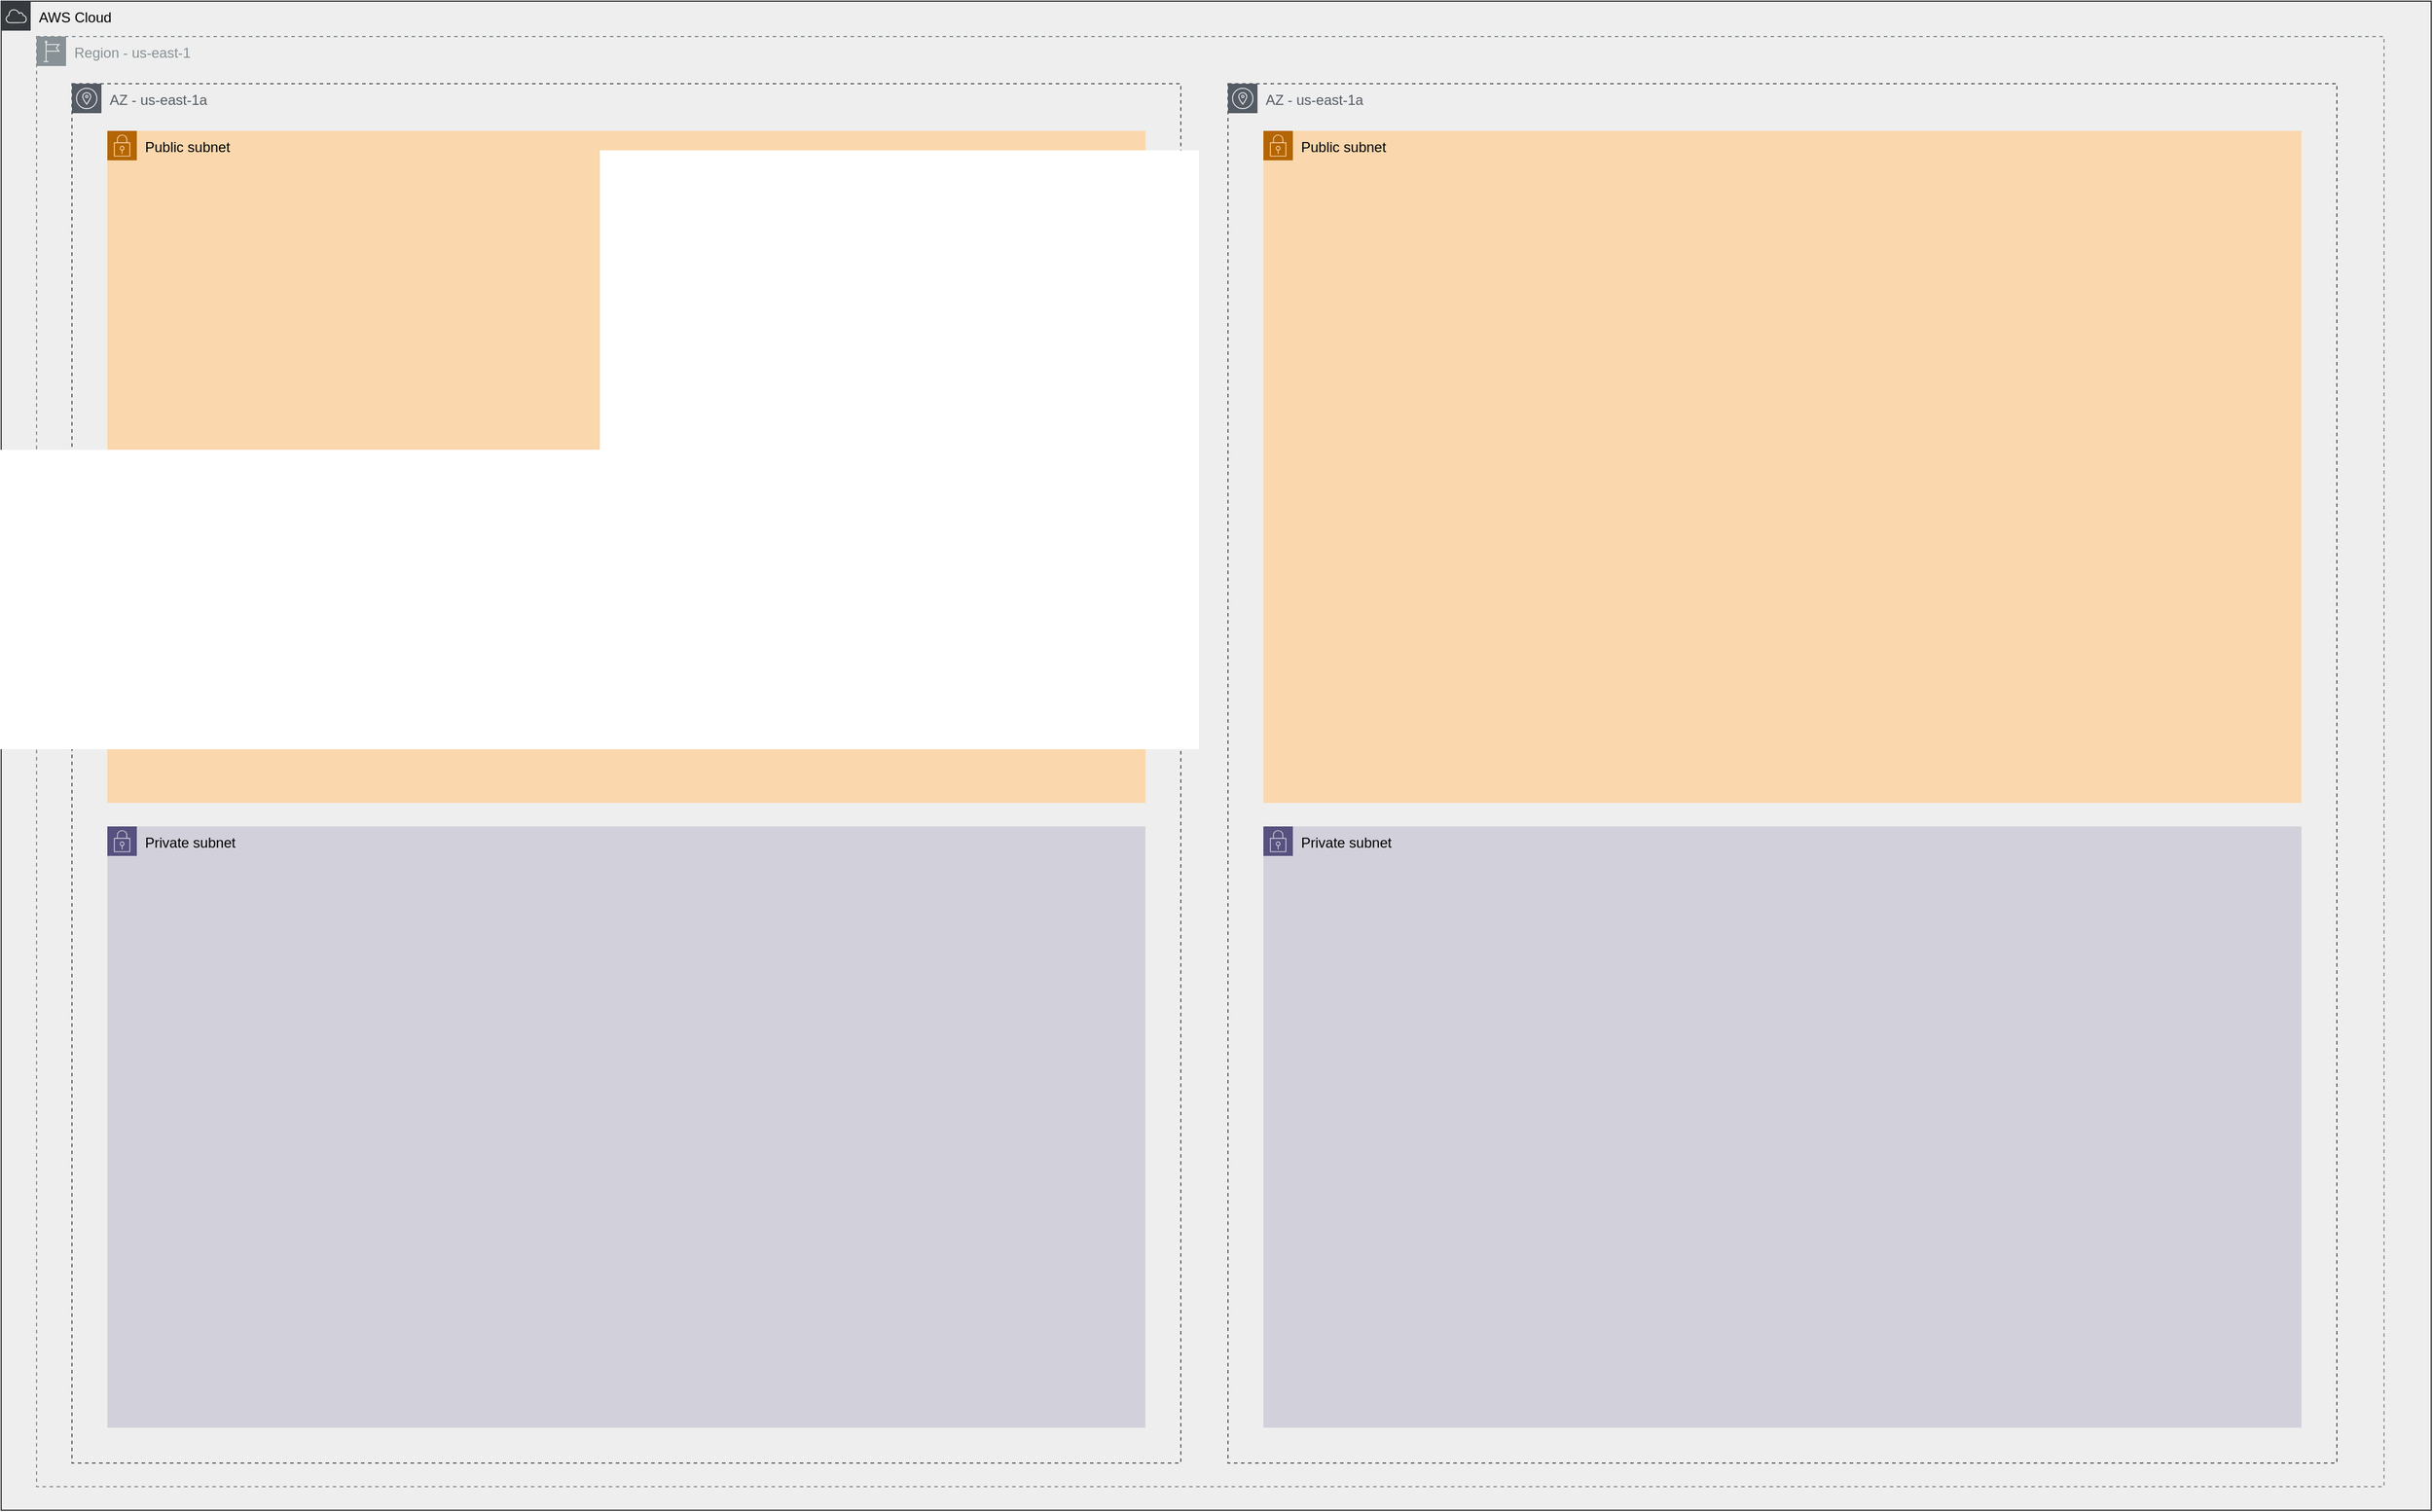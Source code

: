 <mxfile version="24.7.15">
  <diagram name="Page-1" id="gy-ZMK0R2gJEGIWDXKh_">
    <mxGraphModel dx="2221" dy="1583" grid="1" gridSize="10" guides="1" tooltips="1" connect="1" arrows="1" fold="1" page="1" pageScale="1" pageWidth="2550" pageHeight="1440" background="none" math="0" shadow="0">
      <root>
        <mxCell id="0" />
        <mxCell id="1" parent="0" />
        <mxCell id="U5C3Sc-f8BmWUSMq19J6-25" value="AWS Cloud" style="sketch=0;outlineConnect=0;html=1;whiteSpace=wrap;fontSize=12;fontStyle=0;shape=mxgraph.aws4.group;grIcon=mxgraph.aws4.group_aws_cloud;verticalAlign=top;align=left;spacingLeft=30;dashed=0;fillColor=#eeeeee;strokeColor=#36393d;movable=0;resizable=0;rotatable=0;deletable=0;editable=0;locked=1;connectable=0;" vertex="1" parent="1">
          <mxGeometry x="1560" y="760" width="2060" height="1280" as="geometry" />
        </mxCell>
        <mxCell id="U5C3Sc-f8BmWUSMq19J6-29" value="Region - us-east-1" style="sketch=0;outlineConnect=0;gradientColor=none;html=1;whiteSpace=wrap;fontSize=12;fontStyle=0;shape=mxgraph.aws4.group;grIcon=mxgraph.aws4.group_region;strokeColor=#879196;fillColor=none;verticalAlign=top;align=left;spacingLeft=30;fontColor=#879196;dashed=1;movable=0;resizable=0;rotatable=0;deletable=0;editable=0;locked=1;connectable=0;" vertex="1" parent="1">
          <mxGeometry x="1590" y="790" width="1990" height="1230" as="geometry" />
        </mxCell>
        <mxCell id="U5C3Sc-f8BmWUSMq19J6-33" value="AZ - us-east-1a" style="sketch=0;outlineConnect=0;gradientColor=none;html=1;whiteSpace=wrap;fontSize=12;fontStyle=0;shape=mxgraph.aws4.group;grIcon=mxgraph.aws4.group_availability_zone;strokeColor=#545B64;fillColor=none;verticalAlign=top;align=left;spacingLeft=30;fontColor=#545B64;dashed=1;movable=0;resizable=0;rotatable=0;deletable=0;editable=0;locked=1;connectable=0;" vertex="1" parent="1">
          <mxGeometry x="1620" y="830" width="940" height="1170" as="geometry" />
        </mxCell>
        <mxCell id="U5C3Sc-f8BmWUSMq19J6-51" value="Public subnet" style="points=[[0,0],[0.25,0],[0.5,0],[0.75,0],[1,0],[1,0.25],[1,0.5],[1,0.75],[1,1],[0.75,1],[0.5,1],[0.25,1],[0,1],[0,0.75],[0,0.5],[0,0.25]];outlineConnect=0;html=1;whiteSpace=wrap;fontSize=12;fontStyle=0;container=1;pointerEvents=0;collapsible=0;recursiveResize=0;shape=mxgraph.aws4.group;grIcon=mxgraph.aws4.group_security_group;grStroke=0;strokeColor=#b46504;fillColor=#fad7ac;verticalAlign=top;align=left;spacingLeft=30;dashed=0;movable=0;resizable=0;rotatable=0;deletable=0;editable=0;locked=1;connectable=0;" vertex="1" parent="1">
          <mxGeometry x="1650" y="870" width="880" height="570" as="geometry" />
        </mxCell>
        <mxCell id="U5C3Sc-f8BmWUSMq19J6-52" value="Private subnet" style="points=[[0,0],[0.25,0],[0.5,0],[0.75,0],[1,0],[1,0.25],[1,0.5],[1,0.75],[1,1],[0.75,1],[0.5,1],[0.25,1],[0,1],[0,0.75],[0,0.5],[0,0.25]];outlineConnect=0;html=1;whiteSpace=wrap;fontSize=12;fontStyle=0;container=1;pointerEvents=0;collapsible=0;recursiveResize=0;shape=mxgraph.aws4.group;grIcon=mxgraph.aws4.group_security_group;grStroke=0;verticalAlign=top;align=left;spacingLeft=30;dashed=1;dashPattern=8 8;noLabel=0;fixDash=0;fillColor=#d2d1db;strokeColor=#56517e;movable=0;resizable=0;rotatable=0;deletable=0;editable=0;locked=1;connectable=0;" vertex="1" parent="1">
          <mxGeometry x="1650" y="1460" width="880" height="510" as="geometry" />
        </mxCell>
        <mxCell id="U5C3Sc-f8BmWUSMq19J6-55" value="AZ - us-east-1a" style="sketch=0;outlineConnect=0;gradientColor=none;html=1;whiteSpace=wrap;fontSize=12;fontStyle=0;shape=mxgraph.aws4.group;grIcon=mxgraph.aws4.group_availability_zone;strokeColor=#545B64;fillColor=none;verticalAlign=top;align=left;spacingLeft=30;fontColor=#545B64;dashed=1;movable=0;resizable=0;rotatable=0;deletable=0;editable=0;locked=1;connectable=0;" vertex="1" parent="1">
          <mxGeometry x="2600" y="830" width="940" height="1170" as="geometry" />
        </mxCell>
        <mxCell id="U5C3Sc-f8BmWUSMq19J6-56" value="Public subnet" style="points=[[0,0],[0.25,0],[0.5,0],[0.75,0],[1,0],[1,0.25],[1,0.5],[1,0.75],[1,1],[0.75,1],[0.5,1],[0.25,1],[0,1],[0,0.75],[0,0.5],[0,0.25]];outlineConnect=0;html=1;whiteSpace=wrap;fontSize=12;fontStyle=0;container=1;pointerEvents=0;collapsible=0;recursiveResize=0;shape=mxgraph.aws4.group;grIcon=mxgraph.aws4.group_security_group;grStroke=0;strokeColor=#b46504;fillColor=#fad7ac;verticalAlign=top;align=left;spacingLeft=30;dashed=0;movable=0;resizable=0;rotatable=0;deletable=0;editable=0;locked=1;connectable=0;" vertex="1" parent="1">
          <mxGeometry x="2630" y="870" width="880" height="570" as="geometry" />
        </mxCell>
        <mxCell id="U5C3Sc-f8BmWUSMq19J6-57" value="Private subnet" style="points=[[0,0],[0.25,0],[0.5,0],[0.75,0],[1,0],[1,0.25],[1,0.5],[1,0.75],[1,1],[0.75,1],[0.5,1],[0.25,1],[0,1],[0,0.75],[0,0.5],[0,0.25]];outlineConnect=0;html=1;whiteSpace=wrap;fontSize=12;fontStyle=0;container=1;pointerEvents=0;collapsible=0;recursiveResize=0;shape=mxgraph.aws4.group;grIcon=mxgraph.aws4.group_security_group;grStroke=0;verticalAlign=top;align=left;spacingLeft=30;dashed=1;dashPattern=8 8;noLabel=0;fixDash=0;fillColor=#d2d1db;strokeColor=#56517e;movable=0;resizable=0;rotatable=0;deletable=0;editable=0;locked=1;connectable=0;" vertex="1" parent="1">
          <mxGeometry x="2630" y="1460" width="880" height="510" as="geometry" />
        </mxCell>
        <mxCell id="U5C3Sc-f8BmWUSMq19J6-61" style="edgeStyle=orthogonalEdgeStyle;rounded=0;orthogonalLoop=1;jettySize=auto;html=1;" edge="1" parent="1" target="U5C3Sc-f8BmWUSMq19J6-60">
          <mxGeometry relative="1" as="geometry">
            <mxPoint x="2789" y="1178" as="sourcePoint" />
          </mxGeometry>
        </mxCell>
      </root>
    </mxGraphModel>
  </diagram>
</mxfile>
